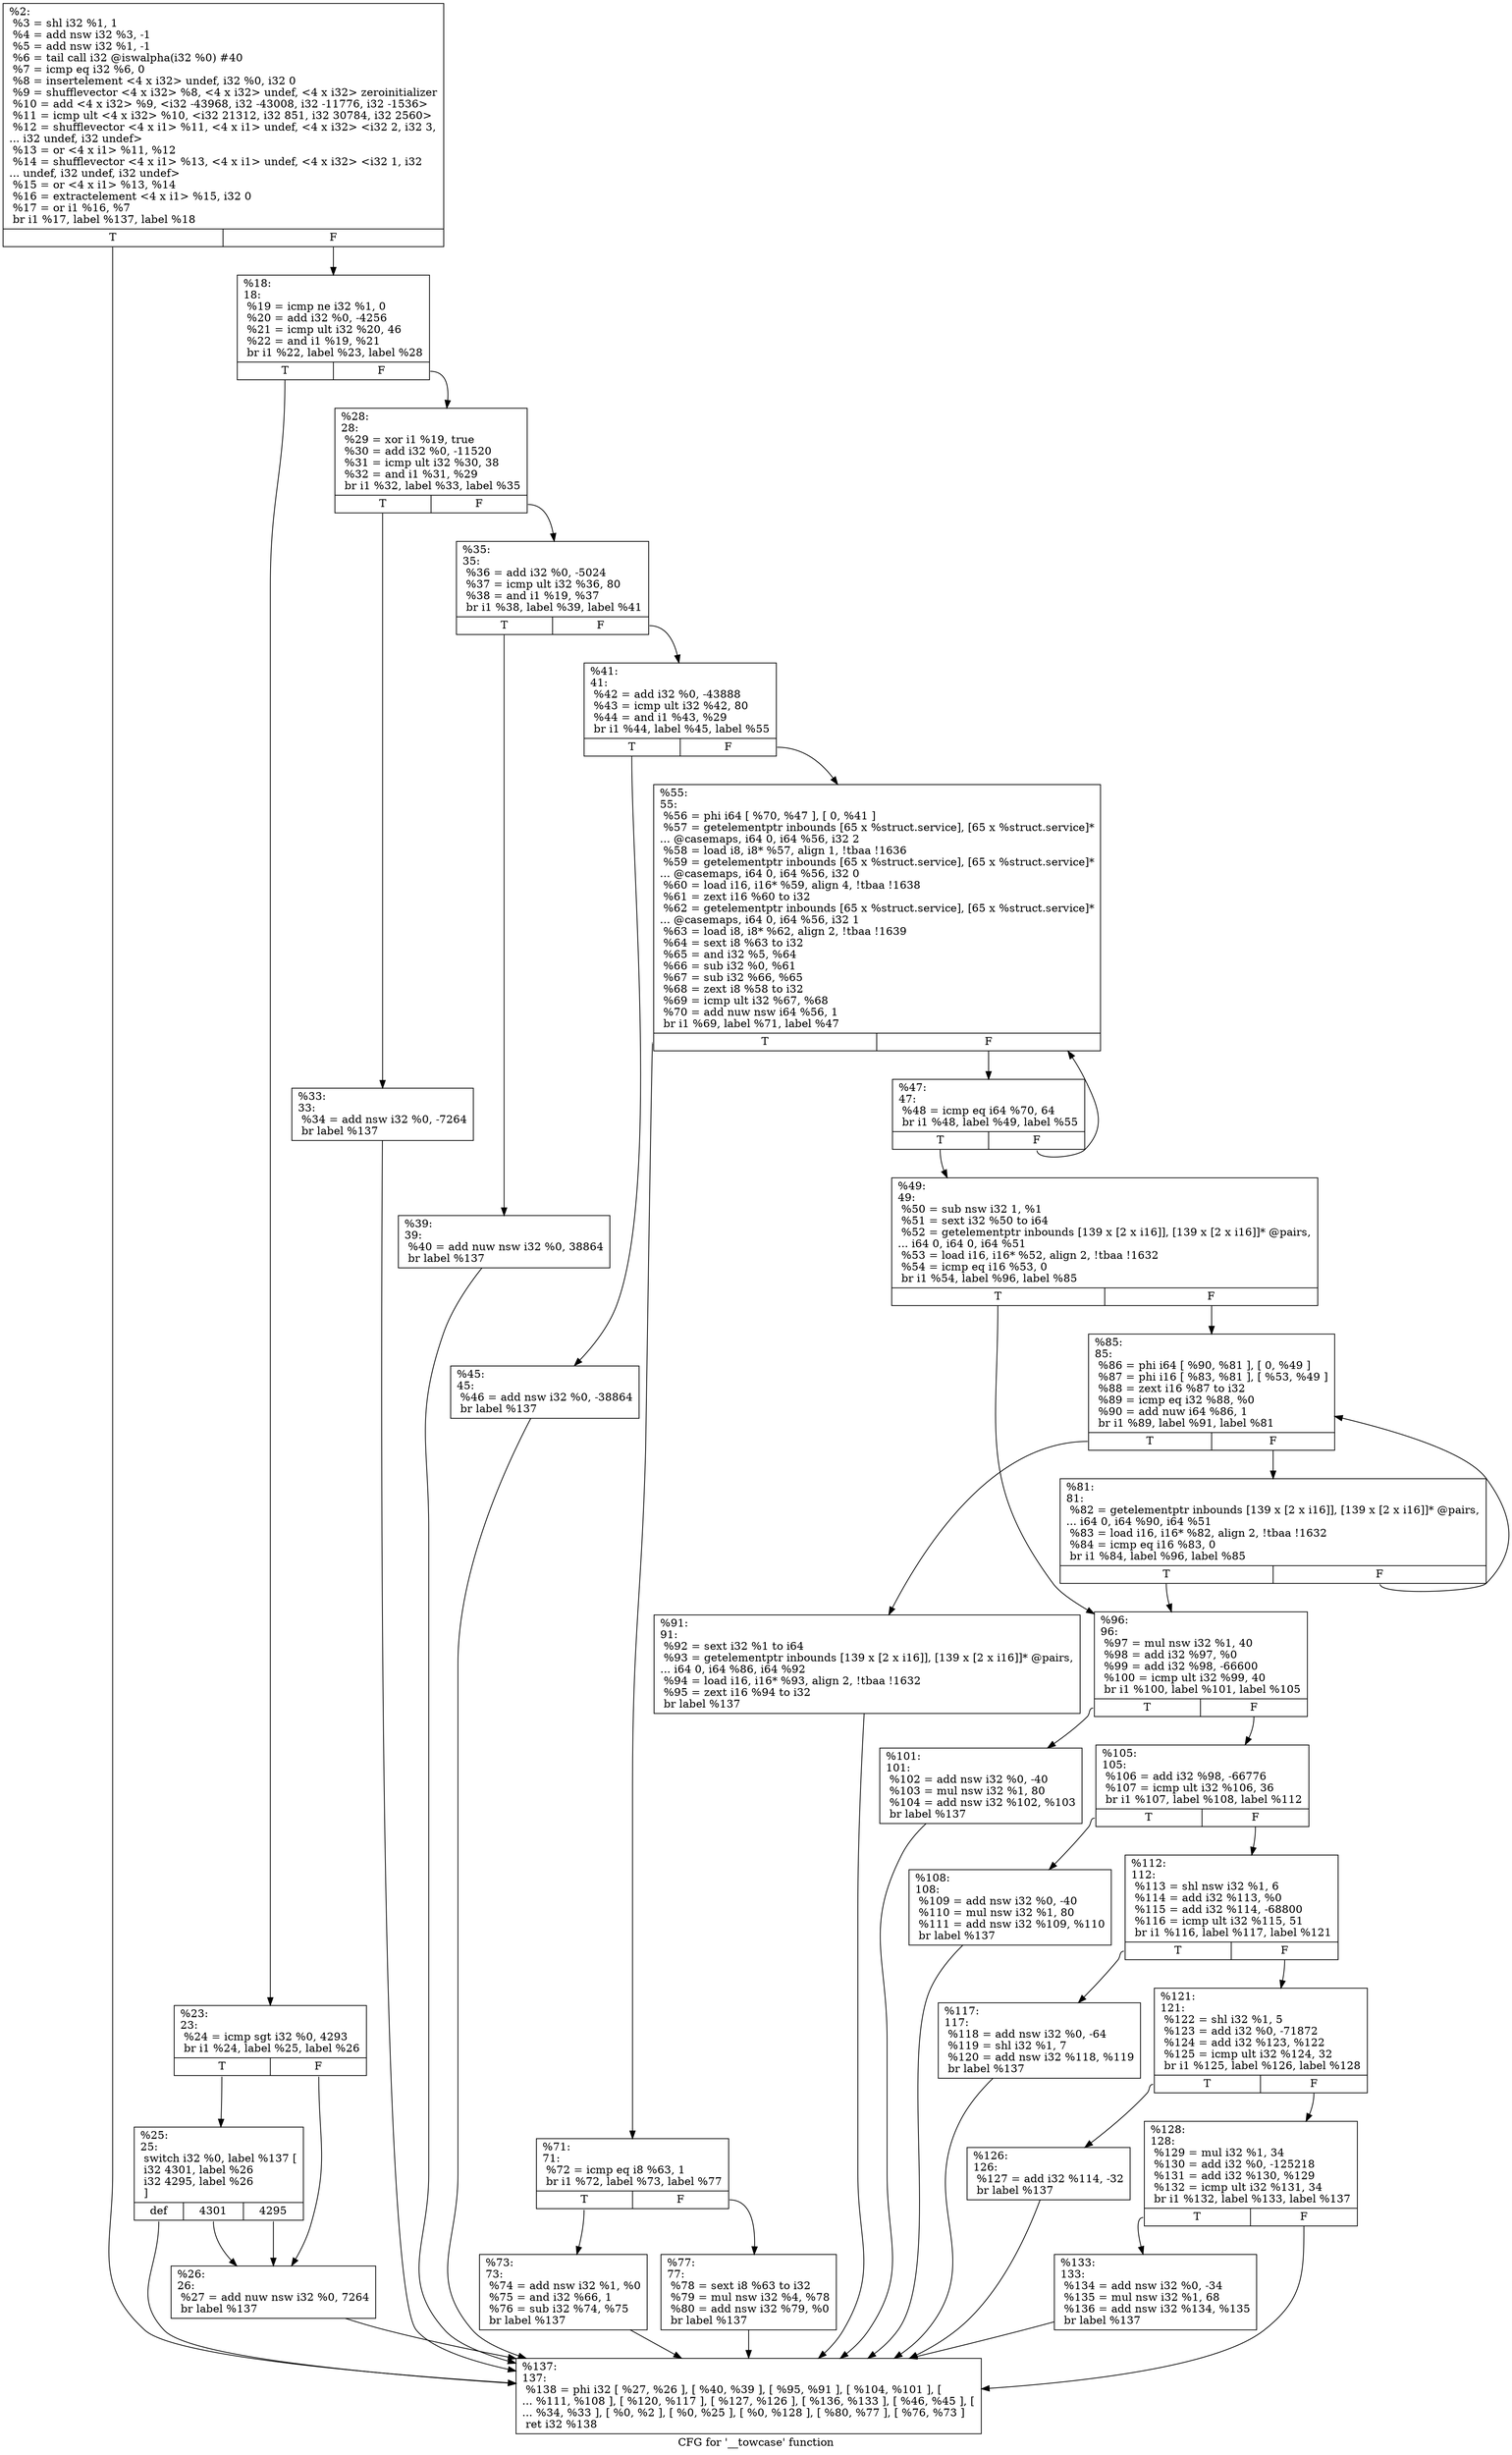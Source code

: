 digraph "CFG for '__towcase' function" {
	label="CFG for '__towcase' function";

	Node0x19824e0 [shape=record,label="{%2:\l  %3 = shl i32 %1, 1\l  %4 = add nsw i32 %3, -1\l  %5 = add nsw i32 %1, -1\l  %6 = tail call i32 @iswalpha(i32 %0) #40\l  %7 = icmp eq i32 %6, 0\l  %8 = insertelement \<4 x i32\> undef, i32 %0, i32 0\l  %9 = shufflevector \<4 x i32\> %8, \<4 x i32\> undef, \<4 x i32\> zeroinitializer\l  %10 = add \<4 x i32\> %9, \<i32 -43968, i32 -43008, i32 -11776, i32 -1536\>\l  %11 = icmp ult \<4 x i32\> %10, \<i32 21312, i32 851, i32 30784, i32 2560\>\l  %12 = shufflevector \<4 x i1\> %11, \<4 x i1\> undef, \<4 x i32\> \<i32 2, i32 3,\l... i32 undef, i32 undef\>\l  %13 = or \<4 x i1\> %11, %12\l  %14 = shufflevector \<4 x i1\> %13, \<4 x i1\> undef, \<4 x i32\> \<i32 1, i32\l... undef, i32 undef, i32 undef\>\l  %15 = or \<4 x i1\> %13, %14\l  %16 = extractelement \<4 x i1\> %15, i32 0\l  %17 = or i1 %16, %7\l  br i1 %17, label %137, label %18\l|{<s0>T|<s1>F}}"];
	Node0x19824e0:s0 -> Node0x1982ea0;
	Node0x19824e0:s1 -> Node0x1982590;
	Node0x1982590 [shape=record,label="{%18:\l18:                                               \l  %19 = icmp ne i32 %1, 0\l  %20 = add i32 %0, -4256\l  %21 = icmp ult i32 %20, 46\l  %22 = and i1 %19, %21\l  br i1 %22, label %23, label %28\l|{<s0>T|<s1>F}}"];
	Node0x1982590:s0 -> Node0x19825e0;
	Node0x1982590:s1 -> Node0x19826d0;
	Node0x19825e0 [shape=record,label="{%23:\l23:                                               \l  %24 = icmp sgt i32 %0, 4293\l  br i1 %24, label %25, label %26\l|{<s0>T|<s1>F}}"];
	Node0x19825e0:s0 -> Node0x1982630;
	Node0x19825e0:s1 -> Node0x1982680;
	Node0x1982630 [shape=record,label="{%25:\l25:                                               \l  switch i32 %0, label %137 [\l    i32 4301, label %26\l    i32 4295, label %26\l  ]\l|{<s0>def|<s1>4301|<s2>4295}}"];
	Node0x1982630:s0 -> Node0x1982ea0;
	Node0x1982630:s1 -> Node0x1982680;
	Node0x1982630:s2 -> Node0x1982680;
	Node0x1982680 [shape=record,label="{%26:\l26:                                               \l  %27 = add nuw nsw i32 %0, 7264\l  br label %137\l}"];
	Node0x1982680 -> Node0x1982ea0;
	Node0x19826d0 [shape=record,label="{%28:\l28:                                               \l  %29 = xor i1 %19, true\l  %30 = add i32 %0, -11520\l  %31 = icmp ult i32 %30, 38\l  %32 = and i1 %31, %29\l  br i1 %32, label %33, label %35\l|{<s0>T|<s1>F}}"];
	Node0x19826d0:s0 -> Node0x1982720;
	Node0x19826d0:s1 -> Node0x1982770;
	Node0x1982720 [shape=record,label="{%33:\l33:                                               \l  %34 = add nsw i32 %0, -7264\l  br label %137\l}"];
	Node0x1982720 -> Node0x1982ea0;
	Node0x1982770 [shape=record,label="{%35:\l35:                                               \l  %36 = add i32 %0, -5024\l  %37 = icmp ult i32 %36, 80\l  %38 = and i1 %19, %37\l  br i1 %38, label %39, label %41\l|{<s0>T|<s1>F}}"];
	Node0x1982770:s0 -> Node0x19827c0;
	Node0x1982770:s1 -> Node0x1982810;
	Node0x19827c0 [shape=record,label="{%39:\l39:                                               \l  %40 = add nuw nsw i32 %0, 38864\l  br label %137\l}"];
	Node0x19827c0 -> Node0x1982ea0;
	Node0x1982810 [shape=record,label="{%41:\l41:                                               \l  %42 = add i32 %0, -43888\l  %43 = icmp ult i32 %42, 80\l  %44 = and i1 %43, %29\l  br i1 %44, label %45, label %55\l|{<s0>T|<s1>F}}"];
	Node0x1982810:s0 -> Node0x1982860;
	Node0x1982810:s1 -> Node0x1982950;
	Node0x1982860 [shape=record,label="{%45:\l45:                                               \l  %46 = add nsw i32 %0, -38864\l  br label %137\l}"];
	Node0x1982860 -> Node0x1982ea0;
	Node0x19828b0 [shape=record,label="{%47:\l47:                                               \l  %48 = icmp eq i64 %70, 64\l  br i1 %48, label %49, label %55\l|{<s0>T|<s1>F}}"];
	Node0x19828b0:s0 -> Node0x1982900;
	Node0x19828b0:s1 -> Node0x1982950;
	Node0x1982900 [shape=record,label="{%49:\l49:                                               \l  %50 = sub nsw i32 1, %1\l  %51 = sext i32 %50 to i64\l  %52 = getelementptr inbounds [139 x [2 x i16]], [139 x [2 x i16]]* @pairs,\l... i64 0, i64 0, i64 %51\l  %53 = load i16, i16* %52, align 2, !tbaa !1632\l  %54 = icmp eq i16 %53, 0\l  br i1 %54, label %96, label %85\l|{<s0>T|<s1>F}}"];
	Node0x1982900:s0 -> Node0x1982b80;
	Node0x1982900:s1 -> Node0x1982ae0;
	Node0x1982950 [shape=record,label="{%55:\l55:                                               \l  %56 = phi i64 [ %70, %47 ], [ 0, %41 ]\l  %57 = getelementptr inbounds [65 x %struct.service], [65 x %struct.service]*\l... @casemaps, i64 0, i64 %56, i32 2\l  %58 = load i8, i8* %57, align 1, !tbaa !1636\l  %59 = getelementptr inbounds [65 x %struct.service], [65 x %struct.service]*\l... @casemaps, i64 0, i64 %56, i32 0\l  %60 = load i16, i16* %59, align 4, !tbaa !1638\l  %61 = zext i16 %60 to i32\l  %62 = getelementptr inbounds [65 x %struct.service], [65 x %struct.service]*\l... @casemaps, i64 0, i64 %56, i32 1\l  %63 = load i8, i8* %62, align 2, !tbaa !1639\l  %64 = sext i8 %63 to i32\l  %65 = and i32 %5, %64\l  %66 = sub i32 %0, %61\l  %67 = sub i32 %66, %65\l  %68 = zext i8 %58 to i32\l  %69 = icmp ult i32 %67, %68\l  %70 = add nuw nsw i64 %56, 1\l  br i1 %69, label %71, label %47\l|{<s0>T|<s1>F}}"];
	Node0x1982950:s0 -> Node0x19829a0;
	Node0x1982950:s1 -> Node0x19828b0;
	Node0x19829a0 [shape=record,label="{%71:\l71:                                               \l  %72 = icmp eq i8 %63, 1\l  br i1 %72, label %73, label %77\l|{<s0>T|<s1>F}}"];
	Node0x19829a0:s0 -> Node0x19829f0;
	Node0x19829a0:s1 -> Node0x1982a40;
	Node0x19829f0 [shape=record,label="{%73:\l73:                                               \l  %74 = add nsw i32 %1, %0\l  %75 = and i32 %66, 1\l  %76 = sub i32 %74, %75\l  br label %137\l}"];
	Node0x19829f0 -> Node0x1982ea0;
	Node0x1982a40 [shape=record,label="{%77:\l77:                                               \l  %78 = sext i8 %63 to i32\l  %79 = mul nsw i32 %4, %78\l  %80 = add nsw i32 %79, %0\l  br label %137\l}"];
	Node0x1982a40 -> Node0x1982ea0;
	Node0x1982a90 [shape=record,label="{%81:\l81:                                               \l  %82 = getelementptr inbounds [139 x [2 x i16]], [139 x [2 x i16]]* @pairs,\l... i64 0, i64 %90, i64 %51\l  %83 = load i16, i16* %82, align 2, !tbaa !1632\l  %84 = icmp eq i16 %83, 0\l  br i1 %84, label %96, label %85\l|{<s0>T|<s1>F}}"];
	Node0x1982a90:s0 -> Node0x1982b80;
	Node0x1982a90:s1 -> Node0x1982ae0;
	Node0x1982ae0 [shape=record,label="{%85:\l85:                                               \l  %86 = phi i64 [ %90, %81 ], [ 0, %49 ]\l  %87 = phi i16 [ %83, %81 ], [ %53, %49 ]\l  %88 = zext i16 %87 to i32\l  %89 = icmp eq i32 %88, %0\l  %90 = add nuw i64 %86, 1\l  br i1 %89, label %91, label %81\l|{<s0>T|<s1>F}}"];
	Node0x1982ae0:s0 -> Node0x1982b30;
	Node0x1982ae0:s1 -> Node0x1982a90;
	Node0x1982b30 [shape=record,label="{%91:\l91:                                               \l  %92 = sext i32 %1 to i64\l  %93 = getelementptr inbounds [139 x [2 x i16]], [139 x [2 x i16]]* @pairs,\l... i64 0, i64 %86, i64 %92\l  %94 = load i16, i16* %93, align 2, !tbaa !1632\l  %95 = zext i16 %94 to i32\l  br label %137\l}"];
	Node0x1982b30 -> Node0x1982ea0;
	Node0x1982b80 [shape=record,label="{%96:\l96:                                               \l  %97 = mul nsw i32 %1, 40\l  %98 = add i32 %97, %0\l  %99 = add i32 %98, -66600\l  %100 = icmp ult i32 %99, 40\l  br i1 %100, label %101, label %105\l|{<s0>T|<s1>F}}"];
	Node0x1982b80:s0 -> Node0x1982bd0;
	Node0x1982b80:s1 -> Node0x1982c20;
	Node0x1982bd0 [shape=record,label="{%101:\l101:                                              \l  %102 = add nsw i32 %0, -40\l  %103 = mul nsw i32 %1, 80\l  %104 = add nsw i32 %102, %103\l  br label %137\l}"];
	Node0x1982bd0 -> Node0x1982ea0;
	Node0x1982c20 [shape=record,label="{%105:\l105:                                              \l  %106 = add i32 %98, -66776\l  %107 = icmp ult i32 %106, 36\l  br i1 %107, label %108, label %112\l|{<s0>T|<s1>F}}"];
	Node0x1982c20:s0 -> Node0x1982c70;
	Node0x1982c20:s1 -> Node0x1982cc0;
	Node0x1982c70 [shape=record,label="{%108:\l108:                                              \l  %109 = add nsw i32 %0, -40\l  %110 = mul nsw i32 %1, 80\l  %111 = add nsw i32 %109, %110\l  br label %137\l}"];
	Node0x1982c70 -> Node0x1982ea0;
	Node0x1982cc0 [shape=record,label="{%112:\l112:                                              \l  %113 = shl nsw i32 %1, 6\l  %114 = add i32 %113, %0\l  %115 = add i32 %114, -68800\l  %116 = icmp ult i32 %115, 51\l  br i1 %116, label %117, label %121\l|{<s0>T|<s1>F}}"];
	Node0x1982cc0:s0 -> Node0x1982d10;
	Node0x1982cc0:s1 -> Node0x1982d60;
	Node0x1982d10 [shape=record,label="{%117:\l117:                                              \l  %118 = add nsw i32 %0, -64\l  %119 = shl i32 %1, 7\l  %120 = add nsw i32 %118, %119\l  br label %137\l}"];
	Node0x1982d10 -> Node0x1982ea0;
	Node0x1982d60 [shape=record,label="{%121:\l121:                                              \l  %122 = shl i32 %1, 5\l  %123 = add i32 %0, -71872\l  %124 = add i32 %123, %122\l  %125 = icmp ult i32 %124, 32\l  br i1 %125, label %126, label %128\l|{<s0>T|<s1>F}}"];
	Node0x1982d60:s0 -> Node0x1982db0;
	Node0x1982d60:s1 -> Node0x1982e00;
	Node0x1982db0 [shape=record,label="{%126:\l126:                                              \l  %127 = add i32 %114, -32\l  br label %137\l}"];
	Node0x1982db0 -> Node0x1982ea0;
	Node0x1982e00 [shape=record,label="{%128:\l128:                                              \l  %129 = mul i32 %1, 34\l  %130 = add i32 %0, -125218\l  %131 = add i32 %130, %129\l  %132 = icmp ult i32 %131, 34\l  br i1 %132, label %133, label %137\l|{<s0>T|<s1>F}}"];
	Node0x1982e00:s0 -> Node0x1982e50;
	Node0x1982e00:s1 -> Node0x1982ea0;
	Node0x1982e50 [shape=record,label="{%133:\l133:                                              \l  %134 = add nsw i32 %0, -34\l  %135 = mul nsw i32 %1, 68\l  %136 = add nsw i32 %134, %135\l  br label %137\l}"];
	Node0x1982e50 -> Node0x1982ea0;
	Node0x1982ea0 [shape=record,label="{%137:\l137:                                              \l  %138 = phi i32 [ %27, %26 ], [ %40, %39 ], [ %95, %91 ], [ %104, %101 ], [\l... %111, %108 ], [ %120, %117 ], [ %127, %126 ], [ %136, %133 ], [ %46, %45 ], [\l... %34, %33 ], [ %0, %2 ], [ %0, %25 ], [ %0, %128 ], [ %80, %77 ], [ %76, %73 ]\l  ret i32 %138\l}"];
}
